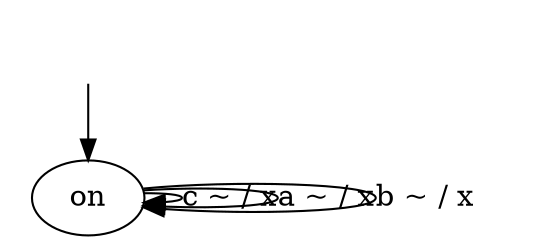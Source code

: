 digraph G {
NULL -> on;
NULL [style=invis];
on -> on[label="c ~ / x"];
on -> on[label="a ~ / x"];
on -> on[label="b ~ / x"];
}
